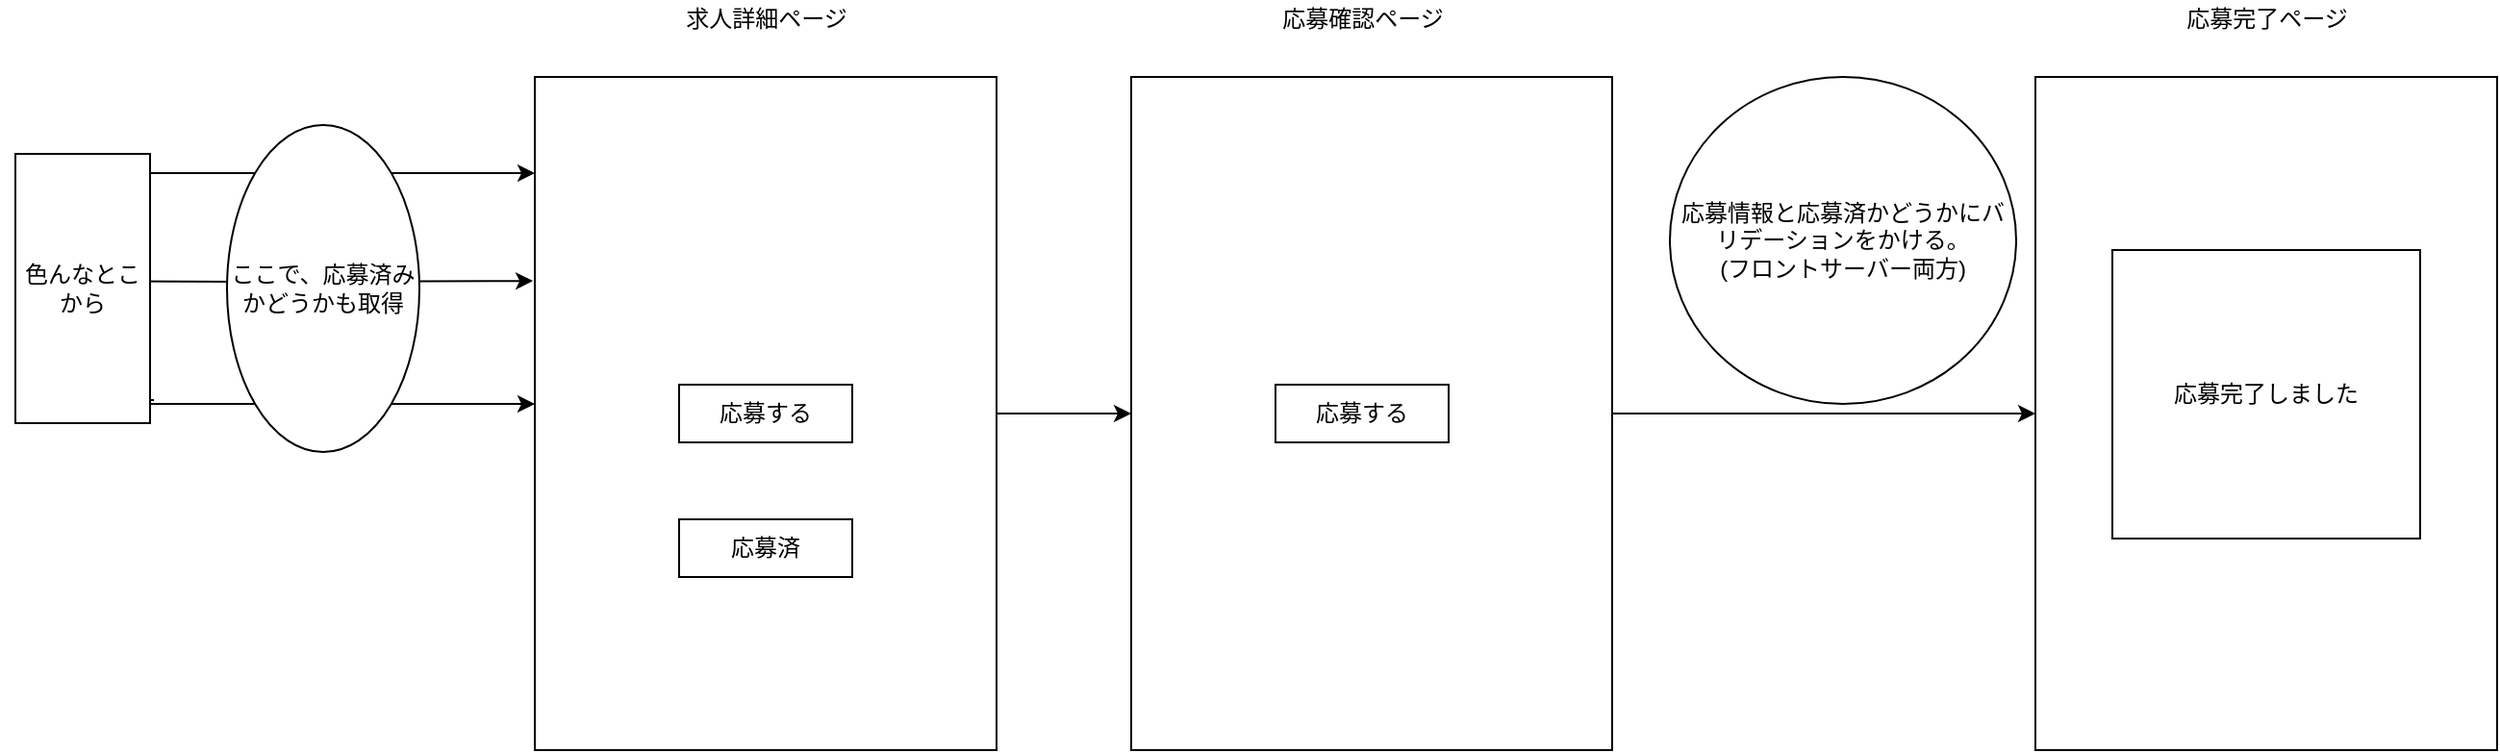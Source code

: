 <mxfile>
    <diagram id="cV9bHGfhc2ehr7haQncC" name="ページ1">
        <mxGraphModel dx="1574" dy="595" grid="1" gridSize="10" guides="1" tooltips="1" connect="1" arrows="1" fold="1" page="1" pageScale="1" pageWidth="4000" pageHeight="4000" math="0" shadow="0">
            <root>
                <mxCell id="0"/>
                <mxCell id="1" parent="0"/>
                <mxCell id="7" style="edgeStyle=orthogonalEdgeStyle;rounded=0;orthogonalLoop=1;jettySize=auto;html=1;entryX=0;entryY=0.5;entryDx=0;entryDy=0;" parent="1" source="2" target="4" edge="1">
                    <mxGeometry relative="1" as="geometry"/>
                </mxCell>
                <mxCell id="18" value="" style="group" parent="1" vertex="1" connectable="0">
                    <mxGeometry x="340" y="270" width="240" height="390" as="geometry"/>
                </mxCell>
                <mxCell id="5" value="求人詳細ページ" style="text;html=1;align=center;verticalAlign=middle;resizable=0;points=[];autosize=1;strokeColor=none;" parent="18" vertex="1">
                    <mxGeometry x="70" width="100" height="20" as="geometry"/>
                </mxCell>
                <mxCell id="17" value="" style="group" parent="18" vertex="1" connectable="0">
                    <mxGeometry y="40" width="240" height="350" as="geometry"/>
                </mxCell>
                <mxCell id="2" value="" style="whiteSpace=wrap;html=1;" parent="17" vertex="1">
                    <mxGeometry width="240" height="350" as="geometry"/>
                </mxCell>
                <mxCell id="9" value="応募する" style="whiteSpace=wrap;html=1;" parent="17" vertex="1">
                    <mxGeometry x="75" y="160" width="90" height="30" as="geometry"/>
                </mxCell>
                <mxCell id="29" value="応募済" style="whiteSpace=wrap;html=1;" parent="17" vertex="1">
                    <mxGeometry x="75" y="230" width="90" height="30" as="geometry"/>
                </mxCell>
                <mxCell id="19" value="" style="group" parent="1" vertex="1" connectable="0">
                    <mxGeometry x="650" y="270" width="250" height="390" as="geometry"/>
                </mxCell>
                <mxCell id="4" value="" style="whiteSpace=wrap;html=1;" parent="19" vertex="1">
                    <mxGeometry y="40" width="250" height="350" as="geometry"/>
                </mxCell>
                <mxCell id="6" value="応募確認ページ" style="text;html=1;align=center;verticalAlign=middle;resizable=0;points=[];autosize=1;strokeColor=none;" parent="19" vertex="1">
                    <mxGeometry x="70" width="100" height="20" as="geometry"/>
                </mxCell>
                <mxCell id="12" value="応募する" style="whiteSpace=wrap;html=1;" parent="19" vertex="1">
                    <mxGeometry x="75" y="200" width="90" height="30" as="geometry"/>
                </mxCell>
                <mxCell id="22" value="" style="group" parent="1" vertex="1" connectable="0">
                    <mxGeometry x="1120" y="270" width="240" height="390" as="geometry"/>
                </mxCell>
                <mxCell id="20" value="" style="group" parent="22" vertex="1" connectable="0">
                    <mxGeometry y="40" width="240" height="350" as="geometry"/>
                </mxCell>
                <mxCell id="13" value="" style="whiteSpace=wrap;html=1;" parent="20" vertex="1">
                    <mxGeometry width="240" height="350" as="geometry"/>
                </mxCell>
                <mxCell id="14" value="応募完了しました" style="whiteSpace=wrap;html=1;" parent="20" vertex="1">
                    <mxGeometry x="40" y="90" width="160" height="150" as="geometry"/>
                </mxCell>
                <mxCell id="21" value="応募完了ページ" style="text;html=1;align=center;verticalAlign=middle;resizable=0;points=[];autosize=1;strokeColor=none;" parent="22" vertex="1">
                    <mxGeometry x="70" width="100" height="20" as="geometry"/>
                </mxCell>
                <mxCell id="23" style="edgeStyle=orthogonalEdgeStyle;rounded=0;orthogonalLoop=1;jettySize=auto;html=1;exitX=1.029;exitY=0.914;exitDx=0;exitDy=0;exitPerimeter=0;" parent="1" source="26" target="2" edge="1">
                    <mxGeometry relative="1" as="geometry">
                        <mxPoint x="140" y="480" as="sourcePoint"/>
                        <mxPoint x="250" y="480" as="targetPoint"/>
                        <Array as="points">
                            <mxPoint x="72" y="480"/>
                        </Array>
                    </mxGeometry>
                </mxCell>
                <mxCell id="24" style="edgeStyle=orthogonalEdgeStyle;rounded=0;orthogonalLoop=1;jettySize=auto;html=1;entryX=-0.004;entryY=0.303;entryDx=0;entryDy=0;entryPerimeter=0;" parent="1" target="2" edge="1">
                    <mxGeometry relative="1" as="geometry">
                        <mxPoint x="70" y="416" as="sourcePoint"/>
                        <mxPoint x="180" y="430" as="targetPoint"/>
                    </mxGeometry>
                </mxCell>
                <mxCell id="25" style="edgeStyle=orthogonalEdgeStyle;rounded=0;orthogonalLoop=1;jettySize=auto;html=1;entryX=0;entryY=0.143;entryDx=0;entryDy=0;entryPerimeter=0;" parent="1" target="2" edge="1">
                    <mxGeometry relative="1" as="geometry">
                        <mxPoint x="70" y="360" as="sourcePoint"/>
                        <mxPoint x="200" y="200" as="targetPoint"/>
                        <Array as="points">
                            <mxPoint x="110" y="360"/>
                            <mxPoint x="110" y="360"/>
                        </Array>
                    </mxGeometry>
                </mxCell>
                <mxCell id="26" value="色んなとこから" style="whiteSpace=wrap;html=1;" parent="1" vertex="1">
                    <mxGeometry x="70" y="350" width="70" height="140" as="geometry"/>
                </mxCell>
                <mxCell id="28" value="ここで、応募済みかどうかも取得" style="ellipse;whiteSpace=wrap;html=1;align=center;" parent="1" vertex="1">
                    <mxGeometry x="180" y="335" width="100" height="170" as="geometry"/>
                </mxCell>
                <mxCell id="32" value="" style="group" parent="1" vertex="1" connectable="0">
                    <mxGeometry x="930" y="310" width="180" height="170" as="geometry"/>
                </mxCell>
                <mxCell id="31" value="応募情報と応募済かどうかにバリデーションをかける。&lt;br&gt;(フロントサーバー両方)" style="ellipse;whiteSpace=wrap;html=1;align=center;" parent="32" vertex="1">
                    <mxGeometry width="180" height="170" as="geometry"/>
                </mxCell>
                <mxCell id="15" style="edgeStyle=orthogonalEdgeStyle;rounded=0;orthogonalLoop=1;jettySize=auto;html=1;exitX=1;exitY=0.5;exitDx=0;exitDy=0;entryX=0;entryY=0.5;entryDx=0;entryDy=0;" parent="1" source="4" target="13" edge="1">
                    <mxGeometry relative="1" as="geometry">
                        <mxPoint x="1110" y="485" as="targetPoint"/>
                    </mxGeometry>
                </mxCell>
            </root>
        </mxGraphModel>
    </diagram>
</mxfile>